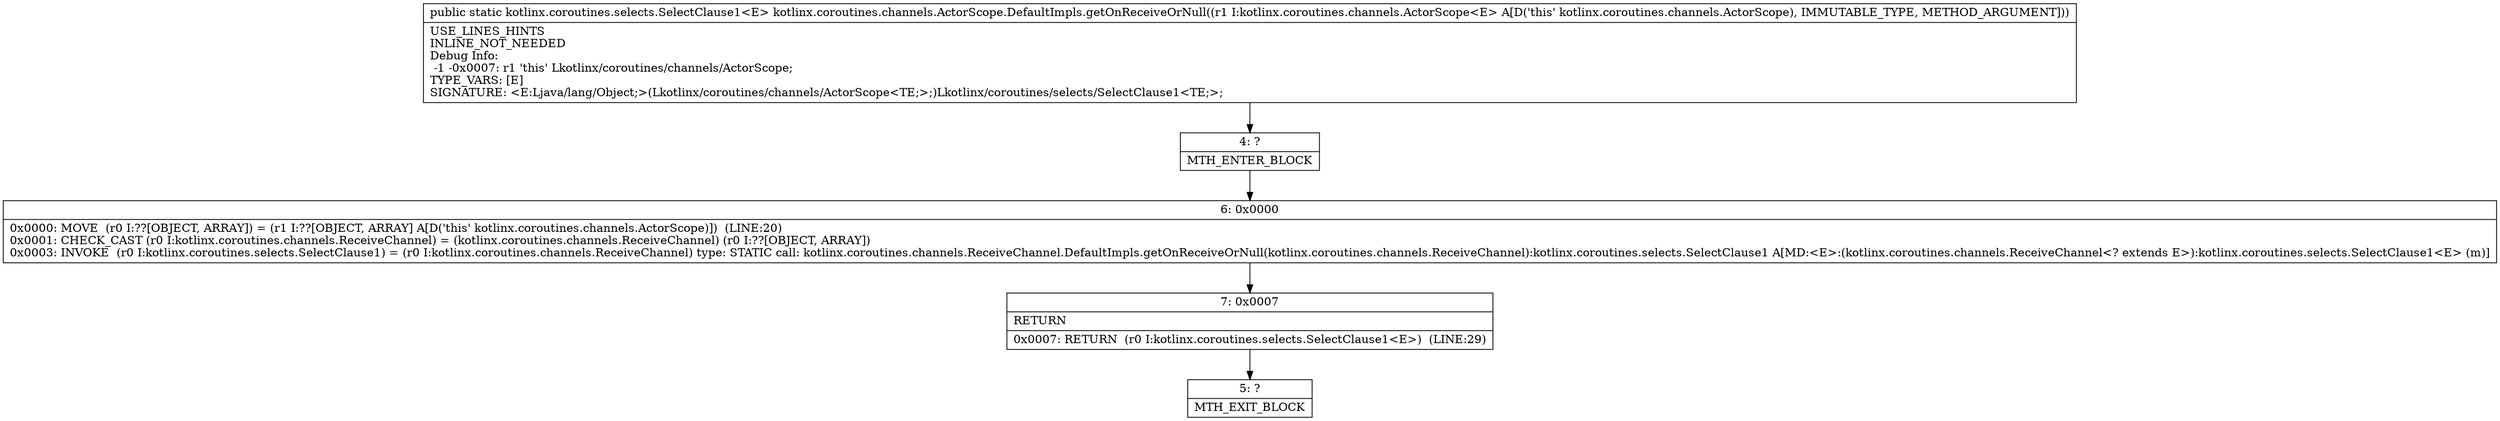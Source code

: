 digraph "CFG forkotlinx.coroutines.channels.ActorScope.DefaultImpls.getOnReceiveOrNull(Lkotlinx\/coroutines\/channels\/ActorScope;)Lkotlinx\/coroutines\/selects\/SelectClause1;" {
Node_4 [shape=record,label="{4\:\ ?|MTH_ENTER_BLOCK\l}"];
Node_6 [shape=record,label="{6\:\ 0x0000|0x0000: MOVE  (r0 I:??[OBJECT, ARRAY]) = (r1 I:??[OBJECT, ARRAY] A[D('this' kotlinx.coroutines.channels.ActorScope)])  (LINE:20)\l0x0001: CHECK_CAST (r0 I:kotlinx.coroutines.channels.ReceiveChannel) = (kotlinx.coroutines.channels.ReceiveChannel) (r0 I:??[OBJECT, ARRAY]) \l0x0003: INVOKE  (r0 I:kotlinx.coroutines.selects.SelectClause1) = (r0 I:kotlinx.coroutines.channels.ReceiveChannel) type: STATIC call: kotlinx.coroutines.channels.ReceiveChannel.DefaultImpls.getOnReceiveOrNull(kotlinx.coroutines.channels.ReceiveChannel):kotlinx.coroutines.selects.SelectClause1 A[MD:\<E\>:(kotlinx.coroutines.channels.ReceiveChannel\<? extends E\>):kotlinx.coroutines.selects.SelectClause1\<E\> (m)]\l}"];
Node_7 [shape=record,label="{7\:\ 0x0007|RETURN\l|0x0007: RETURN  (r0 I:kotlinx.coroutines.selects.SelectClause1\<E\>)  (LINE:29)\l}"];
Node_5 [shape=record,label="{5\:\ ?|MTH_EXIT_BLOCK\l}"];
MethodNode[shape=record,label="{public static kotlinx.coroutines.selects.SelectClause1\<E\> kotlinx.coroutines.channels.ActorScope.DefaultImpls.getOnReceiveOrNull((r1 I:kotlinx.coroutines.channels.ActorScope\<E\> A[D('this' kotlinx.coroutines.channels.ActorScope), IMMUTABLE_TYPE, METHOD_ARGUMENT]))  | USE_LINES_HINTS\lINLINE_NOT_NEEDED\lDebug Info:\l  \-1 \-0x0007: r1 'this' Lkotlinx\/coroutines\/channels\/ActorScope;\lTYPE_VARS: [E]\lSIGNATURE: \<E:Ljava\/lang\/Object;\>(Lkotlinx\/coroutines\/channels\/ActorScope\<TE;\>;)Lkotlinx\/coroutines\/selects\/SelectClause1\<TE;\>;\l}"];
MethodNode -> Node_4;Node_4 -> Node_6;
Node_6 -> Node_7;
Node_7 -> Node_5;
}

